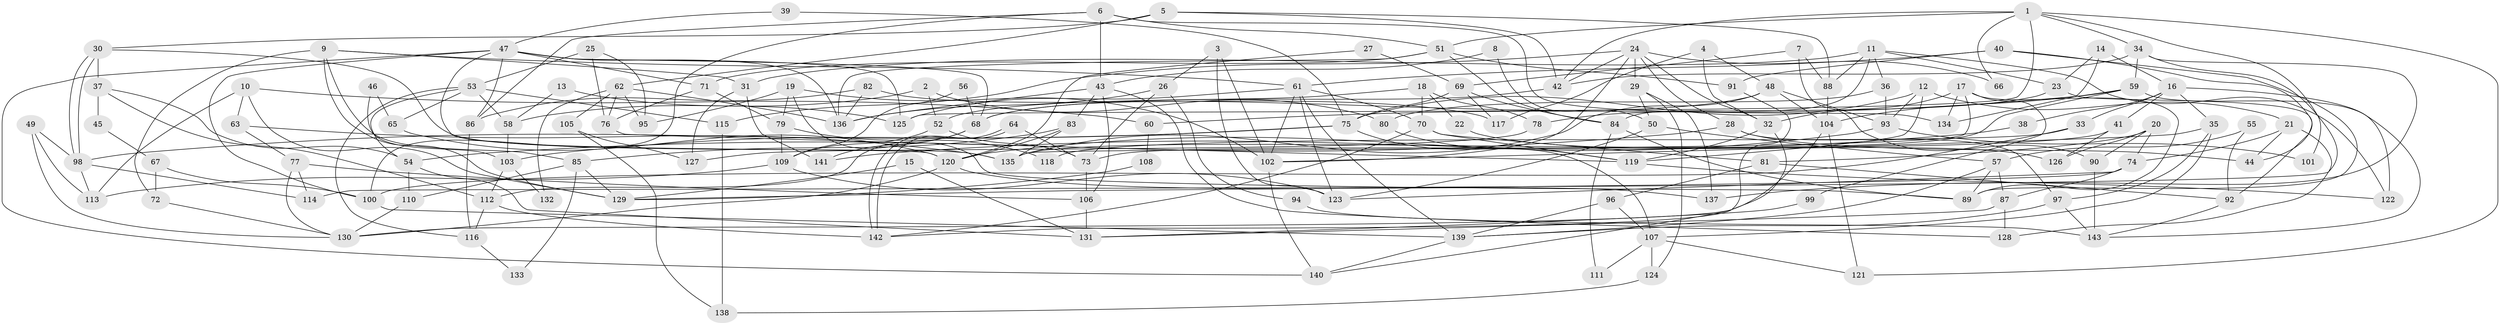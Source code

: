 // coarse degree distribution, {4: 0.21428571428571427, 2: 0.09523809523809523, 3: 0.21428571428571427, 7: 0.07142857142857142, 6: 0.07142857142857142, 5: 0.11904761904761904, 8: 0.07142857142857142, 15: 0.023809523809523808, 13: 0.023809523809523808, 10: 0.023809523809523808, 16: 0.047619047619047616, 11: 0.023809523809523808}
// Generated by graph-tools (version 1.1) at 2025/55/03/04/25 21:55:32]
// undirected, 143 vertices, 286 edges
graph export_dot {
graph [start="1"]
  node [color=gray90,style=filled];
  1;
  2;
  3;
  4;
  5;
  6;
  7;
  8;
  9;
  10;
  11;
  12;
  13;
  14;
  15;
  16;
  17;
  18;
  19;
  20;
  21;
  22;
  23;
  24;
  25;
  26;
  27;
  28;
  29;
  30;
  31;
  32;
  33;
  34;
  35;
  36;
  37;
  38;
  39;
  40;
  41;
  42;
  43;
  44;
  45;
  46;
  47;
  48;
  49;
  50;
  51;
  52;
  53;
  54;
  55;
  56;
  57;
  58;
  59;
  60;
  61;
  62;
  63;
  64;
  65;
  66;
  67;
  68;
  69;
  70;
  71;
  72;
  73;
  74;
  75;
  76;
  77;
  78;
  79;
  80;
  81;
  82;
  83;
  84;
  85;
  86;
  87;
  88;
  89;
  90;
  91;
  92;
  93;
  94;
  95;
  96;
  97;
  98;
  99;
  100;
  101;
  102;
  103;
  104;
  105;
  106;
  107;
  108;
  109;
  110;
  111;
  112;
  113;
  114;
  115;
  116;
  117;
  118;
  119;
  120;
  121;
  122;
  123;
  124;
  125;
  126;
  127;
  128;
  129;
  130;
  131;
  132;
  133;
  134;
  135;
  136;
  137;
  138;
  139;
  140;
  141;
  142;
  143;
  1 -- 42;
  1 -- 51;
  1 -- 34;
  1 -- 66;
  1 -- 101;
  1 -- 121;
  1 -- 125;
  2 -- 52;
  2 -- 58;
  2 -- 80;
  3 -- 102;
  3 -- 123;
  3 -- 26;
  4 -- 48;
  4 -- 32;
  4 -- 117;
  5 -- 42;
  5 -- 62;
  5 -- 30;
  5 -- 88;
  6 -- 100;
  6 -- 51;
  6 -- 43;
  6 -- 86;
  6 -- 134;
  7 -- 69;
  7 -- 88;
  7 -- 90;
  8 -- 50;
  8 -- 43;
  9 -- 129;
  9 -- 61;
  9 -- 31;
  9 -- 72;
  9 -- 85;
  10 -- 63;
  10 -- 113;
  10 -- 60;
  10 -- 129;
  11 -- 31;
  11 -- 88;
  11 -- 23;
  11 -- 36;
  11 -- 84;
  11 -- 122;
  12 -- 21;
  12 -- 119;
  12 -- 75;
  12 -- 93;
  13 -- 58;
  13 -- 125;
  14 -- 134;
  14 -- 16;
  14 -- 23;
  15 -- 131;
  15 -- 129;
  16 -- 122;
  16 -- 35;
  16 -- 33;
  16 -- 38;
  16 -- 41;
  17 -- 135;
  17 -- 89;
  17 -- 32;
  17 -- 99;
  17 -- 134;
  18 -- 52;
  18 -- 70;
  18 -- 22;
  18 -- 78;
  19 -- 79;
  19 -- 102;
  19 -- 89;
  19 -- 95;
  20 -- 74;
  20 -- 90;
  20 -- 81;
  20 -- 126;
  21 -- 128;
  21 -- 44;
  21 -- 74;
  22 -- 126;
  23 -- 78;
  23 -- 92;
  24 -- 102;
  24 -- 32;
  24 -- 28;
  24 -- 29;
  24 -- 42;
  24 -- 66;
  24 -- 115;
  25 -- 53;
  25 -- 95;
  25 -- 76;
  26 -- 136;
  26 -- 73;
  26 -- 94;
  27 -- 69;
  27 -- 120;
  28 -- 97;
  28 -- 44;
  28 -- 54;
  29 -- 137;
  29 -- 50;
  29 -- 124;
  30 -- 98;
  30 -- 98;
  30 -- 37;
  30 -- 135;
  31 -- 127;
  31 -- 141;
  32 -- 119;
  32 -- 140;
  33 -- 100;
  33 -- 118;
  34 -- 42;
  34 -- 59;
  34 -- 114;
  34 -- 137;
  35 -- 102;
  35 -- 97;
  35 -- 107;
  36 -- 93;
  36 -- 80;
  37 -- 54;
  37 -- 45;
  37 -- 112;
  38 -- 141;
  39 -- 75;
  39 -- 47;
  40 -- 61;
  40 -- 89;
  40 -- 44;
  40 -- 91;
  41 -- 73;
  41 -- 126;
  42 -- 68;
  43 -- 83;
  43 -- 106;
  43 -- 128;
  43 -- 136;
  45 -- 67;
  46 -- 65;
  46 -- 103;
  47 -- 140;
  47 -- 136;
  47 -- 68;
  47 -- 71;
  47 -- 86;
  47 -- 100;
  47 -- 120;
  47 -- 125;
  48 -- 135;
  48 -- 68;
  48 -- 93;
  48 -- 104;
  49 -- 98;
  49 -- 130;
  49 -- 113;
  50 -- 123;
  50 -- 57;
  51 -- 84;
  51 -- 71;
  51 -- 91;
  51 -- 136;
  52 -- 109;
  52 -- 73;
  53 -- 54;
  53 -- 116;
  53 -- 58;
  53 -- 65;
  53 -- 115;
  54 -- 131;
  54 -- 110;
  55 -- 92;
  55 -- 57;
  56 -- 109;
  56 -- 68;
  57 -- 89;
  57 -- 87;
  57 -- 139;
  58 -- 103;
  59 -- 135;
  59 -- 60;
  59 -- 104;
  59 -- 143;
  60 -- 108;
  61 -- 139;
  61 -- 125;
  61 -- 70;
  61 -- 102;
  61 -- 123;
  62 -- 76;
  62 -- 136;
  62 -- 95;
  62 -- 105;
  62 -- 132;
  63 -- 135;
  63 -- 77;
  64 -- 142;
  64 -- 142;
  64 -- 73;
  65 -- 120;
  67 -- 72;
  67 -- 100;
  68 -- 112;
  68 -- 141;
  69 -- 75;
  69 -- 117;
  69 -- 84;
  70 -- 142;
  70 -- 81;
  70 -- 119;
  71 -- 76;
  71 -- 79;
  72 -- 130;
  73 -- 106;
  74 -- 129;
  74 -- 87;
  74 -- 123;
  75 -- 107;
  75 -- 98;
  75 -- 103;
  76 -- 119;
  77 -- 130;
  77 -- 114;
  77 -- 106;
  78 -- 127;
  79 -- 109;
  79 -- 118;
  80 -- 119;
  81 -- 92;
  81 -- 96;
  82 -- 86;
  82 -- 136;
  82 -- 117;
  83 -- 85;
  83 -- 120;
  83 -- 135;
  84 -- 89;
  84 -- 111;
  85 -- 110;
  85 -- 129;
  85 -- 133;
  86 -- 116;
  87 -- 128;
  87 -- 131;
  88 -- 104;
  90 -- 143;
  91 -- 142;
  92 -- 143;
  93 -- 101;
  93 -- 120;
  94 -- 143;
  96 -- 107;
  96 -- 139;
  97 -- 143;
  97 -- 139;
  98 -- 113;
  98 -- 114;
  99 -- 131;
  100 -- 139;
  102 -- 140;
  103 -- 112;
  103 -- 132;
  104 -- 121;
  104 -- 130;
  105 -- 138;
  105 -- 127;
  106 -- 131;
  107 -- 121;
  107 -- 111;
  107 -- 124;
  108 -- 129;
  109 -- 113;
  109 -- 123;
  110 -- 130;
  112 -- 142;
  112 -- 116;
  115 -- 138;
  116 -- 133;
  119 -- 122;
  120 -- 130;
  120 -- 137;
  124 -- 138;
  139 -- 140;
}
